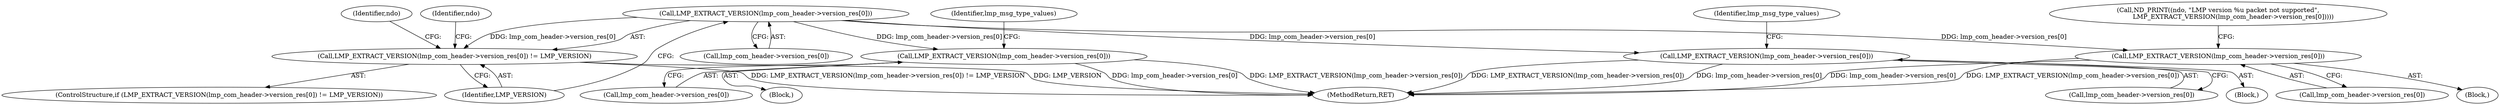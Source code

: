 digraph "0_tcpdump_d97e94223720684c6aa740ff219e0d19426c2220@array" {
"1000140" [label="(Call,LMP_EXTRACT_VERSION(lmp_com_header->version_res[0]))"];
"1000139" [label="(Call,LMP_EXTRACT_VERSION(lmp_com_header->version_res[0]) != LMP_VERSION)"];
"1000153" [label="(Call,LMP_EXTRACT_VERSION(lmp_com_header->version_res[0]))"];
"1000173" [label="(Call,LMP_EXTRACT_VERSION(lmp_com_header->version_res[0]))"];
"1000200" [label="(Call,LMP_EXTRACT_VERSION(lmp_com_header->version_res[0]))"];
"1000146" [label="(Identifier,LMP_VERSION)"];
"1000154" [label="(Call,lmp_com_header->version_res[0])"];
"1000139" [label="(Call,LMP_EXTRACT_VERSION(lmp_com_header->version_res[0]) != LMP_VERSION)"];
"1000153" [label="(Call,LMP_EXTRACT_VERSION(lmp_com_header->version_res[0]))"];
"1000201" [label="(Call,lmp_com_header->version_res[0])"];
"1000174" [label="(Call,lmp_com_header->version_res[0])"];
"1000141" [label="(Call,lmp_com_header->version_res[0])"];
"1000140" [label="(Call,LMP_EXTRACT_VERSION(lmp_com_header->version_res[0]))"];
"1000173" [label="(Call,LMP_EXTRACT_VERSION(lmp_com_header->version_res[0]))"];
"1000150" [label="(Identifier,ndo)"];
"1000163" [label="(Identifier,ndo)"];
"1000172" [label="(Block,)"];
"1000199" [label="(Block,)"];
"1000151" [label="(Block,)"];
"1000148" [label="(Call,ND_PRINT((ndo, \"LMP version %u packet not supported\",\n               LMP_EXTRACT_VERSION(lmp_com_header->version_res[0]))))"];
"1000208" [label="(Identifier,lmp_msg_type_values)"];
"1000138" [label="(ControlStructure,if (LMP_EXTRACT_VERSION(lmp_com_header->version_res[0]) != LMP_VERSION))"];
"1000181" [label="(Identifier,lmp_msg_type_values)"];
"1000200" [label="(Call,LMP_EXTRACT_VERSION(lmp_com_header->version_res[0]))"];
"1001913" [label="(MethodReturn,RET)"];
"1000140" -> "1000139"  [label="AST: "];
"1000140" -> "1000141"  [label="CFG: "];
"1000141" -> "1000140"  [label="AST: "];
"1000146" -> "1000140"  [label="CFG: "];
"1000140" -> "1000139"  [label="DDG: lmp_com_header->version_res[0]"];
"1000140" -> "1000153"  [label="DDG: lmp_com_header->version_res[0]"];
"1000140" -> "1000173"  [label="DDG: lmp_com_header->version_res[0]"];
"1000140" -> "1000200"  [label="DDG: lmp_com_header->version_res[0]"];
"1000139" -> "1000138"  [label="AST: "];
"1000139" -> "1000146"  [label="CFG: "];
"1000146" -> "1000139"  [label="AST: "];
"1000150" -> "1000139"  [label="CFG: "];
"1000163" -> "1000139"  [label="CFG: "];
"1000139" -> "1001913"  [label="DDG: LMP_EXTRACT_VERSION(lmp_com_header->version_res[0]) != LMP_VERSION"];
"1000139" -> "1001913"  [label="DDG: LMP_VERSION"];
"1000153" -> "1000151"  [label="AST: "];
"1000153" -> "1000154"  [label="CFG: "];
"1000154" -> "1000153"  [label="AST: "];
"1000148" -> "1000153"  [label="CFG: "];
"1000153" -> "1001913"  [label="DDG: LMP_EXTRACT_VERSION(lmp_com_header->version_res[0])"];
"1000153" -> "1001913"  [label="DDG: lmp_com_header->version_res[0]"];
"1000173" -> "1000172"  [label="AST: "];
"1000173" -> "1000174"  [label="CFG: "];
"1000174" -> "1000173"  [label="AST: "];
"1000181" -> "1000173"  [label="CFG: "];
"1000173" -> "1001913"  [label="DDG: LMP_EXTRACT_VERSION(lmp_com_header->version_res[0])"];
"1000173" -> "1001913"  [label="DDG: lmp_com_header->version_res[0]"];
"1000200" -> "1000199"  [label="AST: "];
"1000200" -> "1000201"  [label="CFG: "];
"1000201" -> "1000200"  [label="AST: "];
"1000208" -> "1000200"  [label="CFG: "];
"1000200" -> "1001913"  [label="DDG: lmp_com_header->version_res[0]"];
"1000200" -> "1001913"  [label="DDG: LMP_EXTRACT_VERSION(lmp_com_header->version_res[0])"];
}

